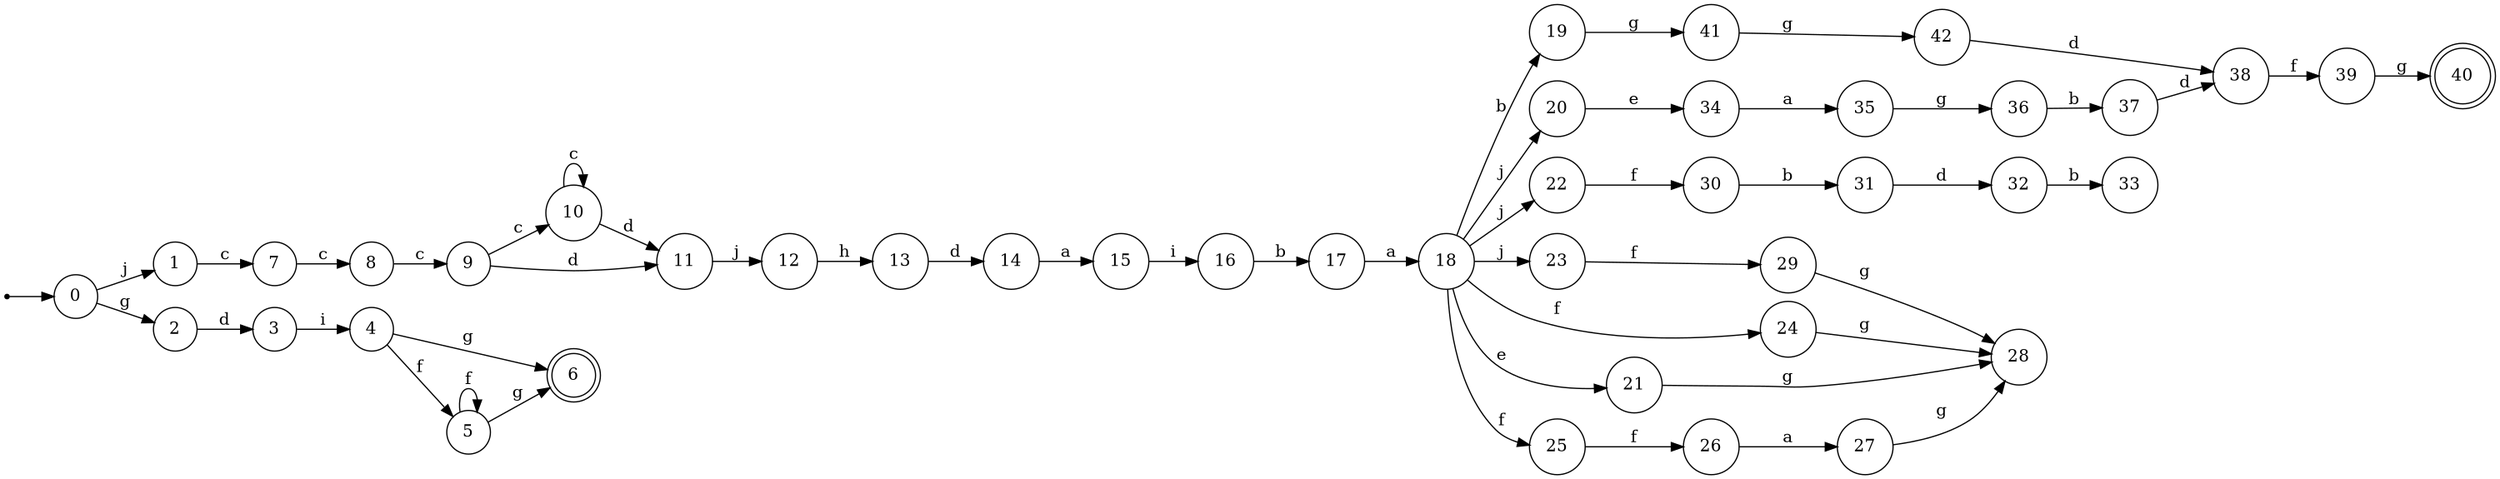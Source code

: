 digraph finite_state_machine {
rankdir=LR;
size="20,20";
node [shape = point]; "dummy0"
node [shape = circle]; "0";
"dummy0" -> "0";
node [shape = circle]; "1";
node [shape = circle]; "2";
node [shape = circle]; "3";
node [shape = circle]; "4";
node [shape = circle]; "5";
node [shape = doublecircle]; "6";node [shape = circle]; "7";
node [shape = circle]; "8";
node [shape = circle]; "9";
node [shape = circle]; "10";
node [shape = circle]; "11";
node [shape = circle]; "12";
node [shape = circle]; "13";
node [shape = circle]; "14";
node [shape = circle]; "15";
node [shape = circle]; "16";
node [shape = circle]; "17";
node [shape = circle]; "18";
node [shape = circle]; "19";
node [shape = circle]; "20";
node [shape = circle]; "21";
node [shape = circle]; "22";
node [shape = circle]; "23";
node [shape = circle]; "24";
node [shape = circle]; "25";
node [shape = circle]; "26";
node [shape = circle]; "27";
node [shape = circle]; "28";
node [shape = circle]; "29";
node [shape = circle]; "30";
node [shape = circle]; "31";
node [shape = circle]; "32";
node [shape = circle]; "33";
node [shape = circle]; "34";
node [shape = circle]; "35";
node [shape = circle]; "36";
node [shape = circle]; "37";
node [shape = circle]; "38";
node [shape = circle]; "39";
node [shape = doublecircle]; "40";node [shape = circle]; "41";
node [shape = circle]; "42";
"0" -> "1" [label = "j"];
 "0" -> "2" [label = "g"];
 "2" -> "3" [label = "d"];
 "3" -> "4" [label = "i"];
 "4" -> "5" [label = "f"];
 "4" -> "6" [label = "g"];
 "5" -> "5" [label = "f"];
 "5" -> "6" [label = "g"];
 "1" -> "7" [label = "c"];
 "7" -> "8" [label = "c"];
 "8" -> "9" [label = "c"];
 "9" -> "10" [label = "c"];
 "9" -> "11" [label = "d"];
 "11" -> "12" [label = "j"];
 "12" -> "13" [label = "h"];
 "13" -> "14" [label = "d"];
 "14" -> "15" [label = "a"];
 "15" -> "16" [label = "i"];
 "16" -> "17" [label = "b"];
 "17" -> "18" [label = "a"];
 "18" -> "19" [label = "b"];
 "18" -> "20" [label = "j"];
 "18" -> "22" [label = "j"];
 "18" -> "23" [label = "j"];
 "18" -> "21" [label = "e"];
 "18" -> "24" [label = "f"];
 "18" -> "25" [label = "f"];
 "25" -> "26" [label = "f"];
 "26" -> "27" [label = "a"];
 "27" -> "28" [label = "g"];
 "24" -> "28" [label = "g"];
 "23" -> "29" [label = "f"];
 "29" -> "28" [label = "g"];
 "22" -> "30" [label = "f"];
 "30" -> "31" [label = "b"];
 "31" -> "32" [label = "d"];
 "32" -> "33" [label = "b"];
 "21" -> "28" [label = "g"];
 "20" -> "34" [label = "e"];
 "34" -> "35" [label = "a"];
 "35" -> "36" [label = "g"];
 "36" -> "37" [label = "b"];
 "37" -> "38" [label = "d"];
 "38" -> "39" [label = "f"];
 "39" -> "40" [label = "g"];
 "19" -> "41" [label = "g"];
 "41" -> "42" [label = "g"];
 "42" -> "38" [label = "d"];
 "10" -> "10" [label = "c"];
 "10" -> "11" [label = "d"];
 }

